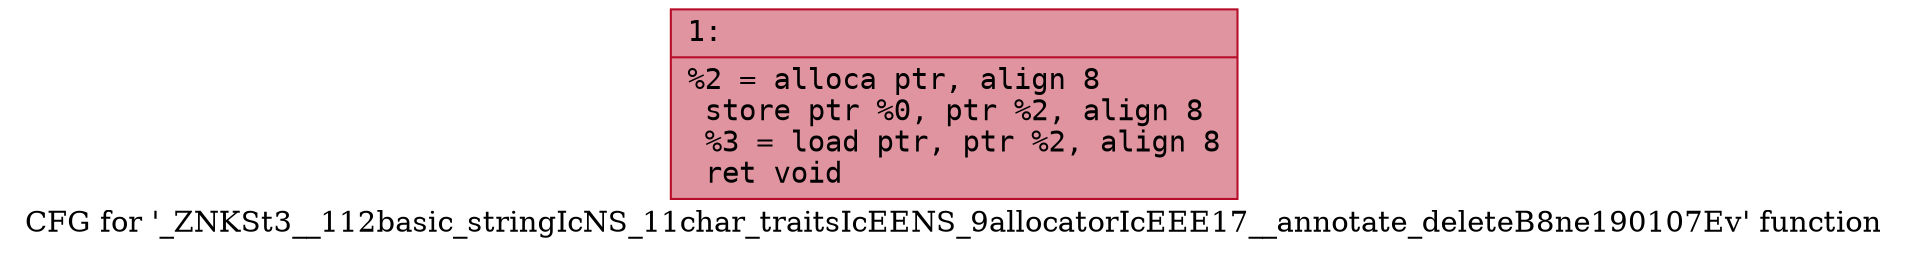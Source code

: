 digraph "CFG for '_ZNKSt3__112basic_stringIcNS_11char_traitsIcEENS_9allocatorIcEEE17__annotate_deleteB8ne190107Ev' function" {
	label="CFG for '_ZNKSt3__112basic_stringIcNS_11char_traitsIcEENS_9allocatorIcEEE17__annotate_deleteB8ne190107Ev' function";

	Node0x6000005c5590 [shape=record,color="#b70d28ff", style=filled, fillcolor="#b70d2870" fontname="Courier",label="{1:\l|  %2 = alloca ptr, align 8\l  store ptr %0, ptr %2, align 8\l  %3 = load ptr, ptr %2, align 8\l  ret void\l}"];
}
